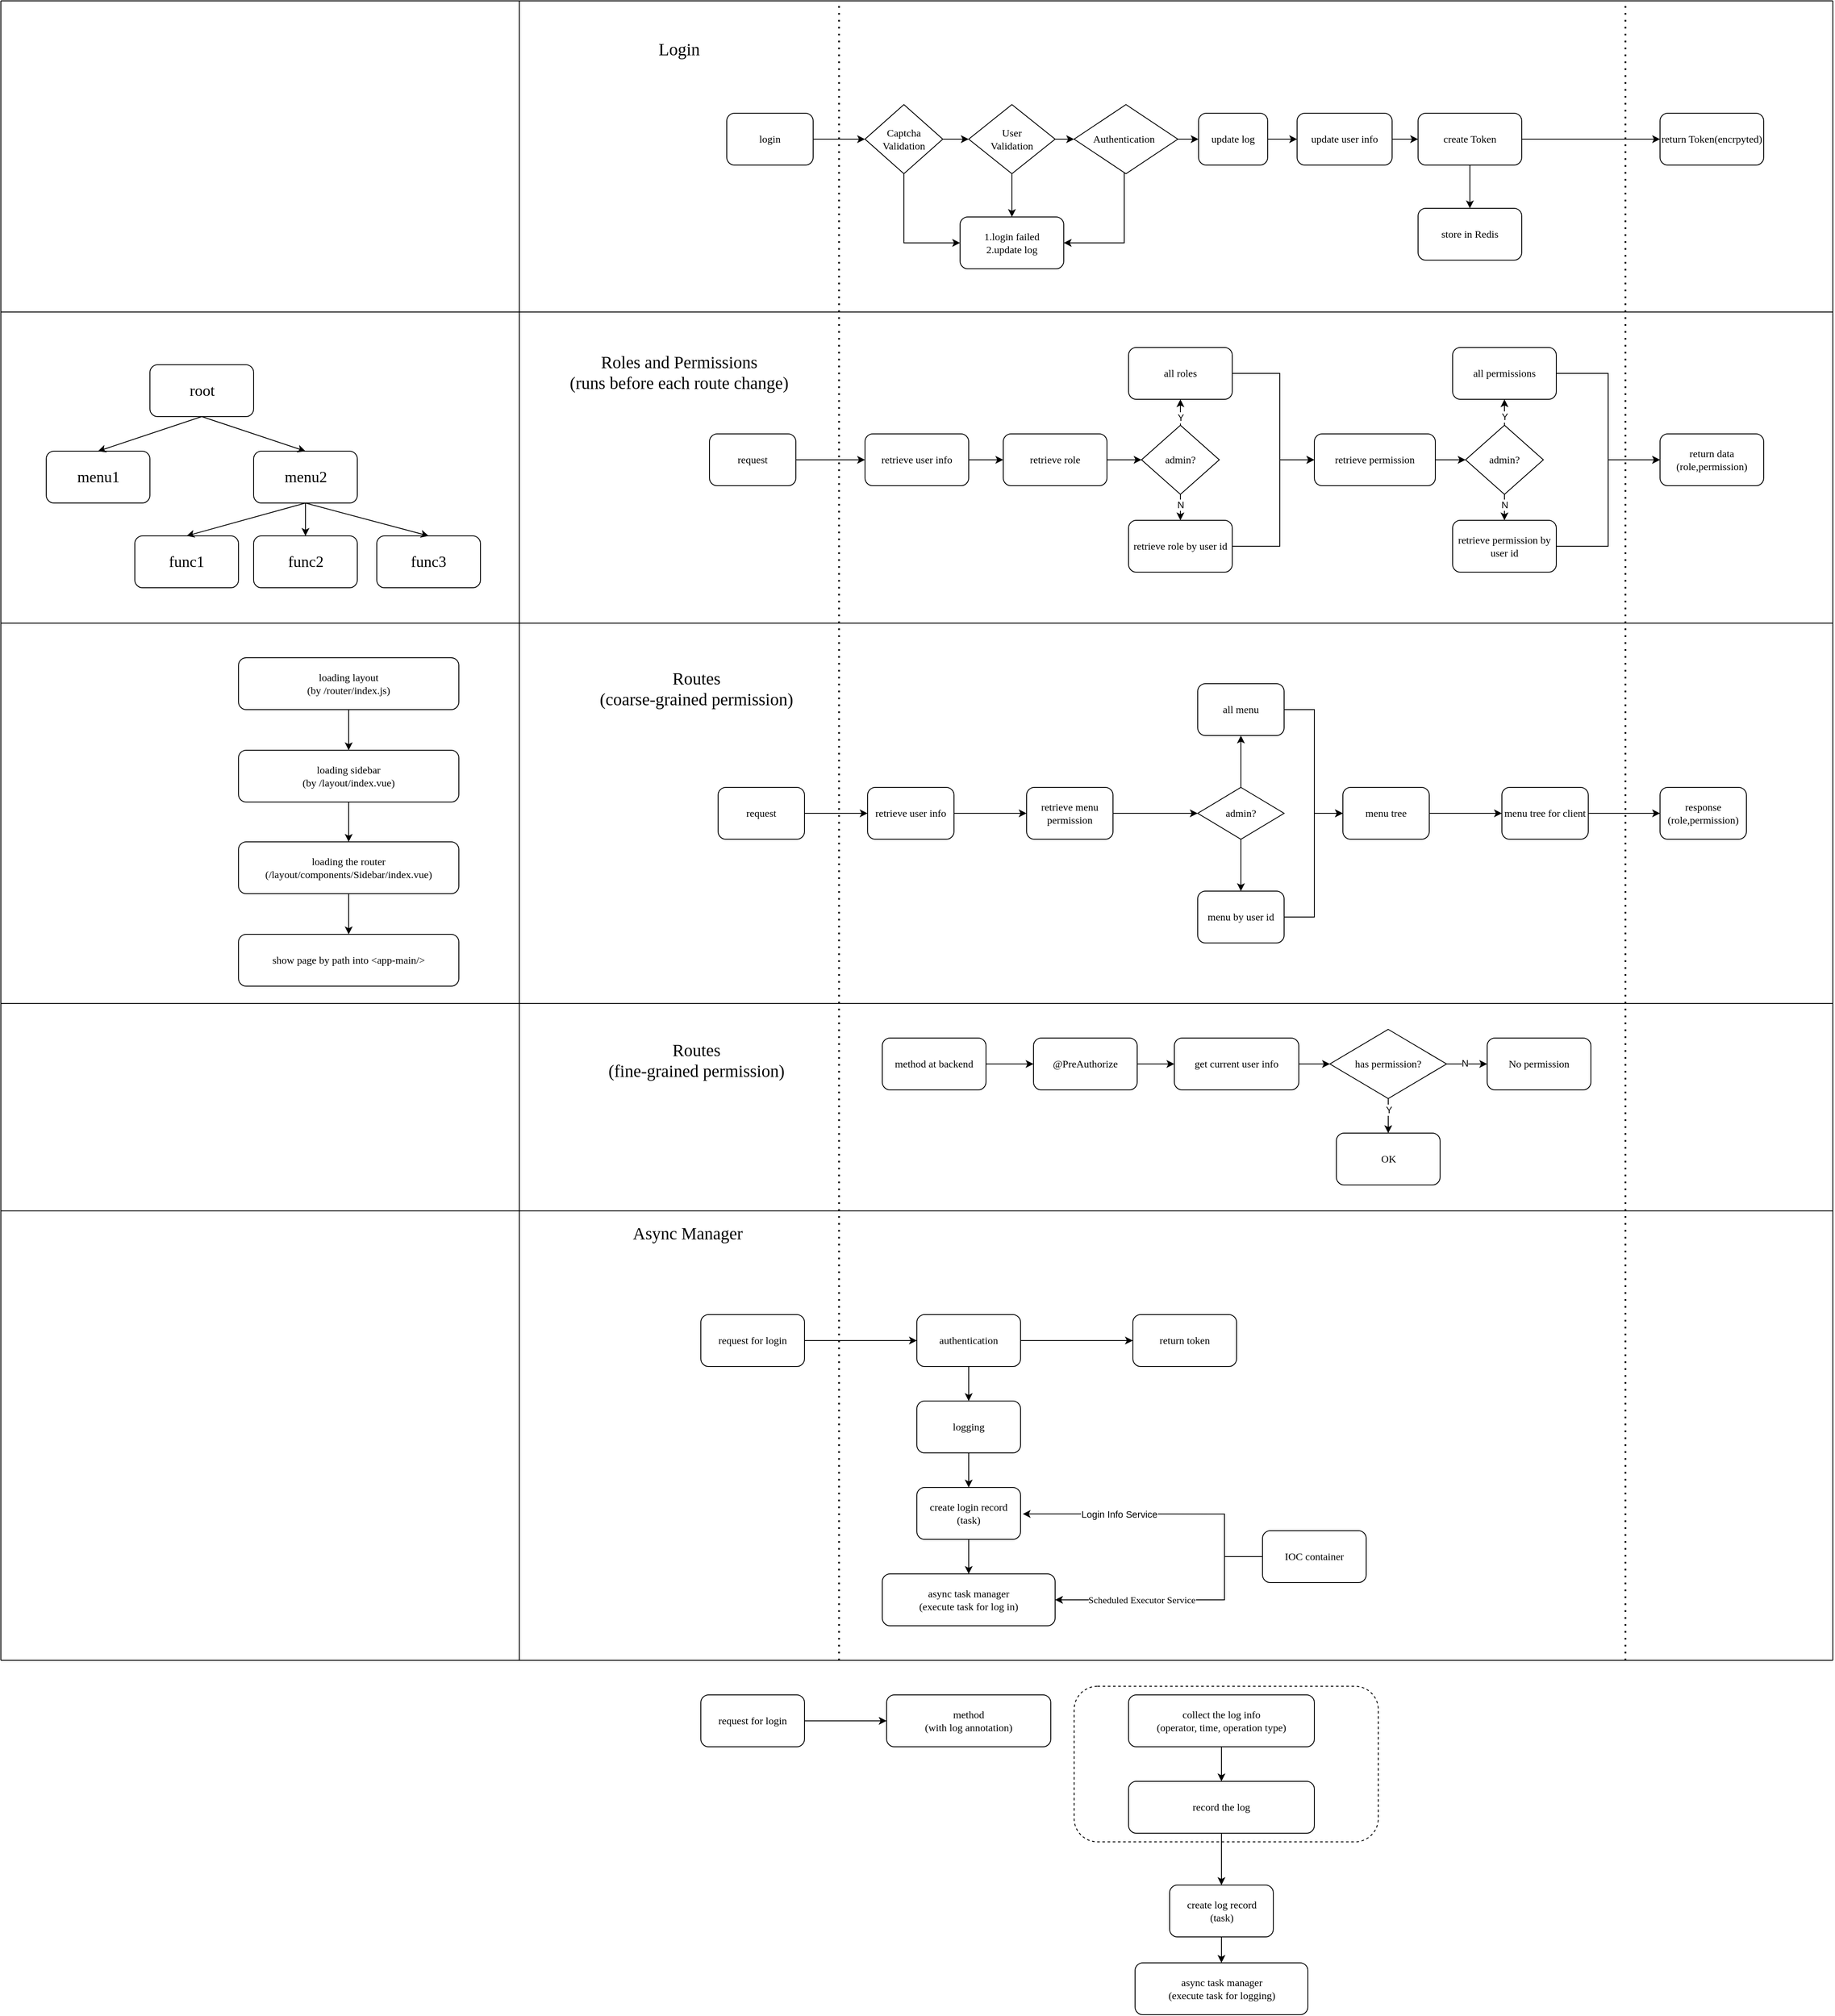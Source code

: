 <mxfile version="26.0.14" pages="2">
  <diagram name="Page-1" id="rQqcl2kig_iTycEZi-9l">
    <mxGraphModel dx="1707" dy="1674" grid="1" gridSize="10" guides="1" tooltips="1" connect="1" arrows="1" fold="1" page="1" pageScale="1" pageWidth="850" pageHeight="1100" math="0" shadow="0">
      <root>
        <mxCell id="0" />
        <mxCell id="1" parent="0" />
        <mxCell id="DggVMA5q8R0Y5NSdhmnD-26" value="" style="rounded=1;whiteSpace=wrap;html=1;fillColor=none;dashed=1;" vertex="1" parent="1">
          <mxGeometry x="642" y="1950" width="352" height="180" as="geometry" />
        </mxCell>
        <mxCell id="m5d_hZIyM7z54G5IkSNM-12" value="" style="edgeStyle=orthogonalEdgeStyle;rounded=0;orthogonalLoop=1;jettySize=auto;html=1;fontFamily=Verdana;fontSize=12;" parent="1" source="eg8aC_I5qG92ozN-rTJt-1" target="m5d_hZIyM7z54G5IkSNM-1" edge="1">
          <mxGeometry relative="1" as="geometry" />
        </mxCell>
        <mxCell id="eg8aC_I5qG92ozN-rTJt-1" value="&lt;font&gt;login&lt;/font&gt;" style="rounded=1;whiteSpace=wrap;html=1;fontFamily=Verdana;fontSize=12;" parent="1" vertex="1">
          <mxGeometry x="240" y="130" width="100" height="60" as="geometry" />
        </mxCell>
        <mxCell id="eg8aC_I5qG92ozN-rTJt-2" value="" style="endArrow=none;dashed=1;html=1;dashPattern=1 3;strokeWidth=2;rounded=0;fontFamily=Verdana;fontSize=12;" parent="1" edge="1">
          <mxGeometry width="50" height="50" relative="1" as="geometry">
            <mxPoint x="370" y="1920" as="sourcePoint" />
            <mxPoint x="370" as="targetPoint" />
          </mxGeometry>
        </mxCell>
        <mxCell id="m5d_hZIyM7z54G5IkSNM-14" style="edgeStyle=orthogonalEdgeStyle;rounded=0;orthogonalLoop=1;jettySize=auto;html=1;entryX=0;entryY=0.5;entryDx=0;entryDy=0;" parent="1" source="m5d_hZIyM7z54G5IkSNM-1" target="m5d_hZIyM7z54G5IkSNM-4" edge="1">
          <mxGeometry relative="1" as="geometry">
            <Array as="points">
              <mxPoint x="445" y="280" />
            </Array>
          </mxGeometry>
        </mxCell>
        <mxCell id="m5d_hZIyM7z54G5IkSNM-16" value="" style="edgeStyle=orthogonalEdgeStyle;rounded=0;orthogonalLoop=1;jettySize=auto;html=1;" parent="1" source="m5d_hZIyM7z54G5IkSNM-1" target="m5d_hZIyM7z54G5IkSNM-2" edge="1">
          <mxGeometry relative="1" as="geometry" />
        </mxCell>
        <mxCell id="m5d_hZIyM7z54G5IkSNM-1" value="&lt;font&gt;Captcha&lt;br&gt;Validation&lt;/font&gt;" style="rhombus;whiteSpace=wrap;html=1;fontFamily=Verdana;fontSize=12;" parent="1" vertex="1">
          <mxGeometry x="400" y="120" width="90" height="80" as="geometry" />
        </mxCell>
        <mxCell id="m5d_hZIyM7z54G5IkSNM-13" value="" style="edgeStyle=orthogonalEdgeStyle;rounded=0;orthogonalLoop=1;jettySize=auto;html=1;" parent="1" source="m5d_hZIyM7z54G5IkSNM-2" target="m5d_hZIyM7z54G5IkSNM-4" edge="1">
          <mxGeometry relative="1" as="geometry" />
        </mxCell>
        <mxCell id="m5d_hZIyM7z54G5IkSNM-17" value="" style="edgeStyle=orthogonalEdgeStyle;rounded=0;orthogonalLoop=1;jettySize=auto;html=1;" parent="1" source="m5d_hZIyM7z54G5IkSNM-2" target="m5d_hZIyM7z54G5IkSNM-3" edge="1">
          <mxGeometry relative="1" as="geometry" />
        </mxCell>
        <mxCell id="m5d_hZIyM7z54G5IkSNM-2" value="User&lt;div&gt;Validation&lt;/div&gt;" style="rhombus;whiteSpace=wrap;html=1;fontFamily=Verdana;fontSize=12;" parent="1" vertex="1">
          <mxGeometry x="520" y="120" width="100" height="80" as="geometry" />
        </mxCell>
        <mxCell id="m5d_hZIyM7z54G5IkSNM-15" style="edgeStyle=orthogonalEdgeStyle;rounded=0;orthogonalLoop=1;jettySize=auto;html=1;entryX=1;entryY=0.5;entryDx=0;entryDy=0;" parent="1" source="m5d_hZIyM7z54G5IkSNM-3" target="m5d_hZIyM7z54G5IkSNM-4" edge="1">
          <mxGeometry relative="1" as="geometry">
            <Array as="points">
              <mxPoint x="700" y="280" />
            </Array>
          </mxGeometry>
        </mxCell>
        <mxCell id="m5d_hZIyM7z54G5IkSNM-18" value="" style="edgeStyle=orthogonalEdgeStyle;rounded=0;orthogonalLoop=1;jettySize=auto;html=1;" parent="1" source="m5d_hZIyM7z54G5IkSNM-3" target="m5d_hZIyM7z54G5IkSNM-6" edge="1">
          <mxGeometry relative="1" as="geometry" />
        </mxCell>
        <mxCell id="m5d_hZIyM7z54G5IkSNM-3" value="&lt;div style=&quot;text-align: center;&quot;&gt;&lt;span style=&quot;background-color: transparent; color: light-dark(rgb(0, 0, 0), rgb(255, 255, 255));&quot;&gt;Authentication&lt;/span&gt;&lt;span style=&quot;background-color: transparent; color: light-dark(rgb(0, 0, 0), rgb(255, 255, 255)); white-space: pre;&quot;&gt;&#x9;&lt;/span&gt;&lt;/div&gt;" style="rhombus;whiteSpace=wrap;html=1;fontFamily=Verdana;fontSize=12;align=right;" parent="1" vertex="1">
          <mxGeometry x="642" y="120" width="120" height="80" as="geometry" />
        </mxCell>
        <mxCell id="m5d_hZIyM7z54G5IkSNM-4" value="1.login failed&lt;div&gt;2.update log&lt;/div&gt;" style="rounded=1;whiteSpace=wrap;html=1;fontFamily=Verdana;align=center;fontSize=12;" parent="1" vertex="1">
          <mxGeometry x="510" y="250" width="120" height="60" as="geometry" />
        </mxCell>
        <mxCell id="m5d_hZIyM7z54G5IkSNM-19" value="" style="edgeStyle=orthogonalEdgeStyle;rounded=0;orthogonalLoop=1;jettySize=auto;html=1;" parent="1" source="m5d_hZIyM7z54G5IkSNM-6" target="m5d_hZIyM7z54G5IkSNM-7" edge="1">
          <mxGeometry relative="1" as="geometry" />
        </mxCell>
        <mxCell id="m5d_hZIyM7z54G5IkSNM-6" value="update log" style="rounded=1;whiteSpace=wrap;html=1;fontFamily=Verdana;fontSize=12;" parent="1" vertex="1">
          <mxGeometry x="786" y="130" width="80" height="60" as="geometry" />
        </mxCell>
        <mxCell id="m5d_hZIyM7z54G5IkSNM-20" value="" style="edgeStyle=orthogonalEdgeStyle;rounded=0;orthogonalLoop=1;jettySize=auto;html=1;" parent="1" source="m5d_hZIyM7z54G5IkSNM-7" target="m5d_hZIyM7z54G5IkSNM-8" edge="1">
          <mxGeometry relative="1" as="geometry" />
        </mxCell>
        <mxCell id="m5d_hZIyM7z54G5IkSNM-7" value="update user info" style="rounded=1;whiteSpace=wrap;html=1;fontFamily=Verdana;fontSize=12;" parent="1" vertex="1">
          <mxGeometry x="900" y="130" width="110" height="60" as="geometry" />
        </mxCell>
        <mxCell id="m5d_hZIyM7z54G5IkSNM-21" value="" style="edgeStyle=orthogonalEdgeStyle;rounded=0;orthogonalLoop=1;jettySize=auto;html=1;" parent="1" source="m5d_hZIyM7z54G5IkSNM-8" target="m5d_hZIyM7z54G5IkSNM-9" edge="1">
          <mxGeometry relative="1" as="geometry" />
        </mxCell>
        <mxCell id="m5d_hZIyM7z54G5IkSNM-22" value="" style="edgeStyle=orthogonalEdgeStyle;rounded=0;orthogonalLoop=1;jettySize=auto;html=1;" parent="1" source="m5d_hZIyM7z54G5IkSNM-8" target="m5d_hZIyM7z54G5IkSNM-10" edge="1">
          <mxGeometry relative="1" as="geometry" />
        </mxCell>
        <mxCell id="m5d_hZIyM7z54G5IkSNM-8" value="create Token" style="rounded=1;whiteSpace=wrap;html=1;fontFamily=Verdana;fontSize=12;" parent="1" vertex="1">
          <mxGeometry x="1040" y="130" width="120" height="60" as="geometry" />
        </mxCell>
        <mxCell id="m5d_hZIyM7z54G5IkSNM-9" value="store in Redis" style="rounded=1;whiteSpace=wrap;html=1;fontFamily=Verdana;fontSize=12;" parent="1" vertex="1">
          <mxGeometry x="1040" y="240" width="120" height="60" as="geometry" />
        </mxCell>
        <mxCell id="m5d_hZIyM7z54G5IkSNM-10" value="return Token(encrpyted)" style="rounded=1;whiteSpace=wrap;html=1;fontFamily=Verdana;fontSize=12;" parent="1" vertex="1">
          <mxGeometry x="1320" y="130" width="120" height="60" as="geometry" />
        </mxCell>
        <mxCell id="m5d_hZIyM7z54G5IkSNM-11" value="" style="endArrow=none;dashed=1;html=1;dashPattern=1 3;strokeWidth=2;rounded=0;fontFamily=Verdana;fontSize=12;" parent="1" edge="1">
          <mxGeometry width="50" height="50" relative="1" as="geometry">
            <mxPoint x="1280" y="1920" as="sourcePoint" />
            <mxPoint x="1280" as="targetPoint" />
          </mxGeometry>
        </mxCell>
        <mxCell id="m5d_hZIyM7z54G5IkSNM-23" value="&lt;font style=&quot;font-size: 20px;&quot; face=&quot;Verdana&quot;&gt;Login&lt;/font&gt;" style="text;html=1;align=center;verticalAlign=middle;whiteSpace=wrap;rounded=0;" parent="1" vertex="1">
          <mxGeometry x="120" y="40" width="130" height="30" as="geometry" />
        </mxCell>
        <mxCell id="m5d_hZIyM7z54G5IkSNM-24" value="&lt;font style=&quot;&quot; face=&quot;Verdana&quot;&gt;&lt;span style=&quot;font-size: 20px;&quot;&gt;&lt;br&gt;&lt;/span&gt;&lt;/font&gt;&lt;span style=&quot;font-family: Verdana; font-size: 20px;&quot;&gt;Roles and Permissions&lt;/span&gt;&lt;font style=&quot;&quot; face=&quot;Verdana&quot;&gt;&lt;span style=&quot;font-size: 20px;&quot;&gt;&lt;br&gt;(&lt;/span&gt;&lt;/font&gt;&lt;span style=&quot;font-family: Verdana; font-size: 20px;&quot;&gt;runs before each route change)&lt;/span&gt;&lt;font face=&quot;Verdana&quot;&gt;&lt;br&gt;&lt;/font&gt;" style="text;html=1;align=center;verticalAlign=middle;whiteSpace=wrap;rounded=0;" parent="1" vertex="1">
          <mxGeometry x="-10" y="382" width="390" height="69" as="geometry" />
        </mxCell>
        <mxCell id="m5d_hZIyM7z54G5IkSNM-27" value="" style="edgeStyle=orthogonalEdgeStyle;rounded=0;orthogonalLoop=1;jettySize=auto;html=1;" parent="1" source="m5d_hZIyM7z54G5IkSNM-25" target="m5d_hZIyM7z54G5IkSNM-26" edge="1">
          <mxGeometry relative="1" as="geometry" />
        </mxCell>
        <mxCell id="m5d_hZIyM7z54G5IkSNM-25" value="request" style="rounded=1;whiteSpace=wrap;html=1;fontFamily=Verdana;fontSize=12;" parent="1" vertex="1">
          <mxGeometry x="220" y="501" width="100" height="60" as="geometry" />
        </mxCell>
        <mxCell id="m5d_hZIyM7z54G5IkSNM-29" value="" style="edgeStyle=orthogonalEdgeStyle;rounded=0;orthogonalLoop=1;jettySize=auto;html=1;" parent="1" source="m5d_hZIyM7z54G5IkSNM-26" target="m5d_hZIyM7z54G5IkSNM-28" edge="1">
          <mxGeometry relative="1" as="geometry" />
        </mxCell>
        <mxCell id="m5d_hZIyM7z54G5IkSNM-26" value="retrieve user info" style="rounded=1;whiteSpace=wrap;html=1;fontFamily=Verdana;fontSize=12;" parent="1" vertex="1">
          <mxGeometry x="400" y="501" width="120" height="60" as="geometry" />
        </mxCell>
        <mxCell id="m5d_hZIyM7z54G5IkSNM-35" value="" style="edgeStyle=orthogonalEdgeStyle;rounded=0;orthogonalLoop=1;jettySize=auto;html=1;" parent="1" source="m5d_hZIyM7z54G5IkSNM-28" target="m5d_hZIyM7z54G5IkSNM-30" edge="1">
          <mxGeometry relative="1" as="geometry" />
        </mxCell>
        <mxCell id="m5d_hZIyM7z54G5IkSNM-28" value="retrieve role" style="rounded=1;whiteSpace=wrap;html=1;fontFamily=Verdana;fontSize=12;" parent="1" vertex="1">
          <mxGeometry x="560" y="501" width="120" height="60" as="geometry" />
        </mxCell>
        <mxCell id="m5d_hZIyM7z54G5IkSNM-33" value="" style="edgeStyle=orthogonalEdgeStyle;rounded=0;orthogonalLoop=1;jettySize=auto;html=1;" parent="1" source="m5d_hZIyM7z54G5IkSNM-30" target="m5d_hZIyM7z54G5IkSNM-31" edge="1">
          <mxGeometry relative="1" as="geometry" />
        </mxCell>
        <mxCell id="m5d_hZIyM7z54G5IkSNM-42" value="N" style="edgeLabel;html=1;align=center;verticalAlign=middle;resizable=0;points=[];" parent="m5d_hZIyM7z54G5IkSNM-33" vertex="1" connectable="0">
          <mxGeometry x="0.129" y="-1" relative="1" as="geometry">
            <mxPoint x="-1" as="offset" />
          </mxGeometry>
        </mxCell>
        <mxCell id="m5d_hZIyM7z54G5IkSNM-36" value="" style="edgeStyle=orthogonalEdgeStyle;rounded=0;orthogonalLoop=1;jettySize=auto;html=1;" parent="1" source="m5d_hZIyM7z54G5IkSNM-30" target="m5d_hZIyM7z54G5IkSNM-34" edge="1">
          <mxGeometry relative="1" as="geometry" />
        </mxCell>
        <mxCell id="m5d_hZIyM7z54G5IkSNM-41" value="Y" style="edgeLabel;html=1;align=center;verticalAlign=middle;resizable=0;points=[];" parent="m5d_hZIyM7z54G5IkSNM-36" vertex="1" connectable="0">
          <mxGeometry x="-0.64" y="-1" relative="1" as="geometry">
            <mxPoint x="-1" as="offset" />
          </mxGeometry>
        </mxCell>
        <mxCell id="m5d_hZIyM7z54G5IkSNM-30" value="admin?" style="rhombus;whiteSpace=wrap;html=1;fontFamily=Verdana;fontSize=12;" parent="1" vertex="1">
          <mxGeometry x="720" y="491" width="90" height="80" as="geometry" />
        </mxCell>
        <mxCell id="m5d_hZIyM7z54G5IkSNM-38" style="edgeStyle=orthogonalEdgeStyle;rounded=0;orthogonalLoop=1;jettySize=auto;html=1;entryX=0;entryY=0.5;entryDx=0;entryDy=0;" parent="1" source="m5d_hZIyM7z54G5IkSNM-31" target="m5d_hZIyM7z54G5IkSNM-37" edge="1">
          <mxGeometry relative="1" as="geometry">
            <Array as="points">
              <mxPoint x="880" y="631" />
              <mxPoint x="880" y="531" />
            </Array>
          </mxGeometry>
        </mxCell>
        <mxCell id="m5d_hZIyM7z54G5IkSNM-31" value="retrieve role by user id" style="rounded=1;whiteSpace=wrap;html=1;fontFamily=Verdana;fontSize=12;" parent="1" vertex="1">
          <mxGeometry x="705" y="601" width="120" height="60" as="geometry" />
        </mxCell>
        <mxCell id="m5d_hZIyM7z54G5IkSNM-39" style="edgeStyle=orthogonalEdgeStyle;rounded=0;orthogonalLoop=1;jettySize=auto;html=1;entryX=0;entryY=0.5;entryDx=0;entryDy=0;" parent="1" source="m5d_hZIyM7z54G5IkSNM-34" target="m5d_hZIyM7z54G5IkSNM-37" edge="1">
          <mxGeometry relative="1" as="geometry">
            <mxPoint x="890" y="531" as="targetPoint" />
            <Array as="points">
              <mxPoint x="880" y="431" />
              <mxPoint x="880" y="531" />
            </Array>
          </mxGeometry>
        </mxCell>
        <mxCell id="m5d_hZIyM7z54G5IkSNM-34" value="all roles" style="rounded=1;whiteSpace=wrap;html=1;fontFamily=Verdana;fontSize=12;" parent="1" vertex="1">
          <mxGeometry x="705" y="401" width="120" height="60" as="geometry" />
        </mxCell>
        <mxCell id="m5d_hZIyM7z54G5IkSNM-46" value="" style="edgeStyle=orthogonalEdgeStyle;rounded=0;orthogonalLoop=1;jettySize=auto;html=1;" parent="1" source="m5d_hZIyM7z54G5IkSNM-37" target="m5d_hZIyM7z54G5IkSNM-43" edge="1">
          <mxGeometry relative="1" as="geometry" />
        </mxCell>
        <mxCell id="m5d_hZIyM7z54G5IkSNM-37" value="retrieve permission" style="rounded=1;whiteSpace=wrap;html=1;fontFamily=Verdana;fontSize=12;" parent="1" vertex="1">
          <mxGeometry x="920" y="501" width="140" height="60" as="geometry" />
        </mxCell>
        <mxCell id="m5d_hZIyM7z54G5IkSNM-47" value="" style="edgeStyle=orthogonalEdgeStyle;rounded=0;orthogonalLoop=1;jettySize=auto;html=1;" parent="1" source="m5d_hZIyM7z54G5IkSNM-43" target="m5d_hZIyM7z54G5IkSNM-44" edge="1">
          <mxGeometry relative="1" as="geometry" />
        </mxCell>
        <mxCell id="m5d_hZIyM7z54G5IkSNM-54" value="Y" style="edgeLabel;html=1;align=center;verticalAlign=middle;resizable=0;points=[];" parent="m5d_hZIyM7z54G5IkSNM-47" vertex="1" connectable="0">
          <mxGeometry x="-0.349" relative="1" as="geometry">
            <mxPoint y="6" as="offset" />
          </mxGeometry>
        </mxCell>
        <mxCell id="m5d_hZIyM7z54G5IkSNM-48" value="" style="edgeStyle=orthogonalEdgeStyle;rounded=0;orthogonalLoop=1;jettySize=auto;html=1;" parent="1" source="m5d_hZIyM7z54G5IkSNM-43" target="m5d_hZIyM7z54G5IkSNM-45" edge="1">
          <mxGeometry relative="1" as="geometry">
            <Array as="points">
              <mxPoint x="1140" y="580" />
              <mxPoint x="1140" y="580" />
            </Array>
          </mxGeometry>
        </mxCell>
        <mxCell id="m5d_hZIyM7z54G5IkSNM-55" value="N" style="edgeLabel;html=1;align=center;verticalAlign=middle;resizable=0;points=[];" parent="m5d_hZIyM7z54G5IkSNM-48" vertex="1" connectable="0">
          <mxGeometry x="-0.22" y="1" relative="1" as="geometry">
            <mxPoint x="-1" as="offset" />
          </mxGeometry>
        </mxCell>
        <mxCell id="m5d_hZIyM7z54G5IkSNM-43" value="admin?" style="rhombus;whiteSpace=wrap;html=1;fontFamily=Verdana;fontSize=12;" parent="1" vertex="1">
          <mxGeometry x="1095" y="491" width="90" height="80" as="geometry" />
        </mxCell>
        <mxCell id="m5d_hZIyM7z54G5IkSNM-51" style="edgeStyle=orthogonalEdgeStyle;rounded=0;orthogonalLoop=1;jettySize=auto;html=1;entryX=0;entryY=0.5;entryDx=0;entryDy=0;" parent="1" source="m5d_hZIyM7z54G5IkSNM-44" target="m5d_hZIyM7z54G5IkSNM-49" edge="1">
          <mxGeometry relative="1" as="geometry" />
        </mxCell>
        <mxCell id="m5d_hZIyM7z54G5IkSNM-44" value="all permissions" style="rounded=1;whiteSpace=wrap;html=1;fontFamily=Verdana;fontSize=12;" parent="1" vertex="1">
          <mxGeometry x="1080" y="401" width="120" height="60" as="geometry" />
        </mxCell>
        <mxCell id="m5d_hZIyM7z54G5IkSNM-52" style="edgeStyle=orthogonalEdgeStyle;rounded=0;orthogonalLoop=1;jettySize=auto;html=1;entryX=0;entryY=0.5;entryDx=0;entryDy=0;" parent="1" source="m5d_hZIyM7z54G5IkSNM-45" target="m5d_hZIyM7z54G5IkSNM-49" edge="1">
          <mxGeometry relative="1" as="geometry" />
        </mxCell>
        <mxCell id="m5d_hZIyM7z54G5IkSNM-45" value="retrieve permission by user id" style="rounded=1;whiteSpace=wrap;html=1;fontFamily=Verdana;fontSize=12;" parent="1" vertex="1">
          <mxGeometry x="1080" y="601" width="120" height="60" as="geometry" />
        </mxCell>
        <mxCell id="m5d_hZIyM7z54G5IkSNM-49" value="return data&lt;br&gt;(role,permission)" style="rounded=1;whiteSpace=wrap;html=1;fontFamily=Verdana;fontSize=12;" parent="1" vertex="1">
          <mxGeometry x="1320" y="501" width="120" height="60" as="geometry" />
        </mxCell>
        <mxCell id="m5d_hZIyM7z54G5IkSNM-56" value="&lt;font face=&quot;Verdana&quot;&gt;&lt;span style=&quot;font-size: 20px;&quot;&gt;Routes&lt;br&gt;(coarse-grained permission)&lt;/span&gt;&lt;/font&gt;" style="text;html=1;align=center;verticalAlign=middle;whiteSpace=wrap;rounded=0;" parent="1" vertex="1">
          <mxGeometry x="10" y="760" width="390" height="69" as="geometry" />
        </mxCell>
        <mxCell id="m5d_hZIyM7z54G5IkSNM-57" value="root" style="rounded=1;whiteSpace=wrap;html=1;fontSize=18;fontFamily=Verdana;" parent="1" vertex="1">
          <mxGeometry x="-427.5" y="421" width="120" height="60" as="geometry" />
        </mxCell>
        <mxCell id="m5d_hZIyM7z54G5IkSNM-58" value="menu1" style="rounded=1;whiteSpace=wrap;html=1;fontSize=18;fontFamily=Verdana;" parent="1" vertex="1">
          <mxGeometry x="-547.5" y="521" width="120" height="60" as="geometry" />
        </mxCell>
        <mxCell id="m5d_hZIyM7z54G5IkSNM-59" value="menu2" style="rounded=1;whiteSpace=wrap;html=1;fontSize=18;fontFamily=Verdana;" parent="1" vertex="1">
          <mxGeometry x="-307.5" y="521" width="120" height="60" as="geometry" />
        </mxCell>
        <mxCell id="CBuKBtikBDBGnHLjB644-8" value="" style="edgeStyle=orthogonalEdgeStyle;rounded=0;orthogonalLoop=1;jettySize=auto;html=1;" parent="1" source="CBuKBtikBDBGnHLjB644-1" target="CBuKBtikBDBGnHLjB644-2" edge="1">
          <mxGeometry relative="1" as="geometry" />
        </mxCell>
        <mxCell id="CBuKBtikBDBGnHLjB644-1" value="loading layout&lt;br&gt;(by /router/index.js)" style="rounded=1;whiteSpace=wrap;html=1;fontFamily=Verdana;fontSize=12;" parent="1" vertex="1">
          <mxGeometry x="-325" y="760" width="255" height="60" as="geometry" />
        </mxCell>
        <mxCell id="CBuKBtikBDBGnHLjB644-9" value="" style="edgeStyle=orthogonalEdgeStyle;rounded=0;orthogonalLoop=1;jettySize=auto;html=1;" parent="1" source="CBuKBtikBDBGnHLjB644-2" target="CBuKBtikBDBGnHLjB644-3" edge="1">
          <mxGeometry relative="1" as="geometry" />
        </mxCell>
        <mxCell id="CBuKBtikBDBGnHLjB644-2" value="loading sidebar&lt;br&gt;(by /layout/index.vue)" style="rounded=1;whiteSpace=wrap;html=1;fontFamily=Verdana;fontSize=12;" parent="1" vertex="1">
          <mxGeometry x="-325" y="867" width="255" height="60" as="geometry" />
        </mxCell>
        <mxCell id="CBuKBtikBDBGnHLjB644-10" value="" style="edgeStyle=orthogonalEdgeStyle;rounded=0;orthogonalLoop=1;jettySize=auto;html=1;" parent="1" source="CBuKBtikBDBGnHLjB644-3" target="CBuKBtikBDBGnHLjB644-4" edge="1">
          <mxGeometry relative="1" as="geometry" />
        </mxCell>
        <mxCell id="CBuKBtikBDBGnHLjB644-3" value="loading the router&lt;br&gt;(/layout/components/Sidebar/index.vue)" style="rounded=1;whiteSpace=wrap;html=1;fontFamily=Verdana;fontSize=12;" parent="1" vertex="1">
          <mxGeometry x="-325" y="973" width="255" height="60" as="geometry" />
        </mxCell>
        <mxCell id="CBuKBtikBDBGnHLjB644-4" value="show page by path into &amp;lt;app-main/&amp;gt;" style="rounded=1;whiteSpace=wrap;html=1;fontFamily=Verdana;fontSize=12;" parent="1" vertex="1">
          <mxGeometry x="-325" y="1080" width="255" height="60" as="geometry" />
        </mxCell>
        <mxCell id="CBuKBtikBDBGnHLjB644-14" value="" style="edgeStyle=orthogonalEdgeStyle;rounded=0;orthogonalLoop=1;jettySize=auto;html=1;" parent="1" source="CBuKBtikBDBGnHLjB644-11" target="CBuKBtikBDBGnHLjB644-12" edge="1">
          <mxGeometry relative="1" as="geometry" />
        </mxCell>
        <mxCell id="CBuKBtikBDBGnHLjB644-11" value="request" style="rounded=1;whiteSpace=wrap;html=1;fontFamily=Verdana;fontSize=12;" parent="1" vertex="1">
          <mxGeometry x="230" y="910" width="100" height="60" as="geometry" />
        </mxCell>
        <mxCell id="CBuKBtikBDBGnHLjB644-15" value="" style="edgeStyle=orthogonalEdgeStyle;rounded=0;orthogonalLoop=1;jettySize=auto;html=1;" parent="1" source="CBuKBtikBDBGnHLjB644-12" target="CBuKBtikBDBGnHLjB644-13" edge="1">
          <mxGeometry relative="1" as="geometry" />
        </mxCell>
        <mxCell id="CBuKBtikBDBGnHLjB644-12" value="retrieve user info" style="rounded=1;whiteSpace=wrap;html=1;fontFamily=Verdana;fontSize=12;" parent="1" vertex="1">
          <mxGeometry x="403" y="910" width="100" height="60" as="geometry" />
        </mxCell>
        <mxCell id="CBuKBtikBDBGnHLjB644-17" value="" style="edgeStyle=orthogonalEdgeStyle;rounded=0;orthogonalLoop=1;jettySize=auto;html=1;" parent="1" source="CBuKBtikBDBGnHLjB644-13" target="CBuKBtikBDBGnHLjB644-16" edge="1">
          <mxGeometry relative="1" as="geometry" />
        </mxCell>
        <mxCell id="CBuKBtikBDBGnHLjB644-13" value="retrieve menu permission" style="rounded=1;whiteSpace=wrap;html=1;fontFamily=Verdana;fontSize=12;" parent="1" vertex="1">
          <mxGeometry x="587" y="910" width="100" height="60" as="geometry" />
        </mxCell>
        <mxCell id="CBuKBtikBDBGnHLjB644-20" value="" style="edgeStyle=orthogonalEdgeStyle;rounded=0;orthogonalLoop=1;jettySize=auto;html=1;" parent="1" source="CBuKBtikBDBGnHLjB644-16" target="CBuKBtikBDBGnHLjB644-19" edge="1">
          <mxGeometry relative="1" as="geometry" />
        </mxCell>
        <mxCell id="CBuKBtikBDBGnHLjB644-21" value="" style="edgeStyle=orthogonalEdgeStyle;rounded=0;orthogonalLoop=1;jettySize=auto;html=1;" parent="1" source="CBuKBtikBDBGnHLjB644-16" target="CBuKBtikBDBGnHLjB644-18" edge="1">
          <mxGeometry relative="1" as="geometry" />
        </mxCell>
        <mxCell id="CBuKBtikBDBGnHLjB644-16" value="admin?" style="rhombus;whiteSpace=wrap;html=1;fontFamily=Verdana;fontSize=12;" parent="1" vertex="1">
          <mxGeometry x="785" y="910" width="100" height="60" as="geometry" />
        </mxCell>
        <mxCell id="CBuKBtikBDBGnHLjB644-23" style="edgeStyle=orthogonalEdgeStyle;rounded=0;orthogonalLoop=1;jettySize=auto;html=1;entryX=0;entryY=0.5;entryDx=0;entryDy=0;" parent="1" source="CBuKBtikBDBGnHLjB644-18" target="CBuKBtikBDBGnHLjB644-22" edge="1">
          <mxGeometry relative="1" as="geometry">
            <Array as="points">
              <mxPoint x="920" y="820" />
              <mxPoint x="920" y="940" />
            </Array>
          </mxGeometry>
        </mxCell>
        <mxCell id="CBuKBtikBDBGnHLjB644-18" value="all menu" style="rounded=1;whiteSpace=wrap;html=1;fontFamily=Verdana;fontSize=12;" parent="1" vertex="1">
          <mxGeometry x="785" y="790" width="100" height="60" as="geometry" />
        </mxCell>
        <mxCell id="CBuKBtikBDBGnHLjB644-24" style="edgeStyle=orthogonalEdgeStyle;rounded=0;orthogonalLoop=1;jettySize=auto;html=1;entryX=0;entryY=0.5;entryDx=0;entryDy=0;" parent="1" source="CBuKBtikBDBGnHLjB644-19" target="CBuKBtikBDBGnHLjB644-22" edge="1">
          <mxGeometry relative="1" as="geometry">
            <Array as="points">
              <mxPoint x="920" y="1060" />
              <mxPoint x="920" y="940" />
            </Array>
          </mxGeometry>
        </mxCell>
        <mxCell id="CBuKBtikBDBGnHLjB644-19" value="menu by user id" style="rounded=1;whiteSpace=wrap;html=1;fontFamily=Verdana;fontSize=12;" parent="1" vertex="1">
          <mxGeometry x="785" y="1030" width="100" height="60" as="geometry" />
        </mxCell>
        <mxCell id="CBuKBtikBDBGnHLjB644-26" value="" style="edgeStyle=orthogonalEdgeStyle;rounded=0;orthogonalLoop=1;jettySize=auto;html=1;" parent="1" source="CBuKBtikBDBGnHLjB644-22" target="CBuKBtikBDBGnHLjB644-25" edge="1">
          <mxGeometry relative="1" as="geometry" />
        </mxCell>
        <mxCell id="CBuKBtikBDBGnHLjB644-22" value="menu tree" style="rounded=1;whiteSpace=wrap;html=1;fontFamily=Verdana;fontSize=12;" parent="1" vertex="1">
          <mxGeometry x="953" y="910" width="100" height="60" as="geometry" />
        </mxCell>
        <mxCell id="CBuKBtikBDBGnHLjB644-28" value="" style="edgeStyle=orthogonalEdgeStyle;rounded=0;orthogonalLoop=1;jettySize=auto;html=1;" parent="1" source="CBuKBtikBDBGnHLjB644-25" target="CBuKBtikBDBGnHLjB644-27" edge="1">
          <mxGeometry relative="1" as="geometry" />
        </mxCell>
        <mxCell id="CBuKBtikBDBGnHLjB644-25" value="menu tree for client" style="rounded=1;whiteSpace=wrap;html=1;fontFamily=Verdana;fontSize=12;" parent="1" vertex="1">
          <mxGeometry x="1137" y="910" width="100" height="60" as="geometry" />
        </mxCell>
        <mxCell id="CBuKBtikBDBGnHLjB644-27" value="response&lt;br&gt;(role,permission)" style="rounded=1;whiteSpace=wrap;html=1;fontFamily=Verdana;fontSize=12;" parent="1" vertex="1">
          <mxGeometry x="1320" y="910" width="100" height="60" as="geometry" />
        </mxCell>
        <mxCell id="CBuKBtikBDBGnHLjB644-29" value="&lt;font face=&quot;Verdana&quot;&gt;&lt;span style=&quot;font-size: 20px;&quot;&gt;Routes&lt;br&gt;(fine-grained permission)&lt;/span&gt;&lt;/font&gt;" style="text;html=1;align=center;verticalAlign=middle;whiteSpace=wrap;rounded=0;" parent="1" vertex="1">
          <mxGeometry x="10" y="1190" width="390" height="69" as="geometry" />
        </mxCell>
        <mxCell id="CBuKBtikBDBGnHLjB644-32" value="" style="edgeStyle=orthogonalEdgeStyle;rounded=0;orthogonalLoop=1;jettySize=auto;html=1;" parent="1" source="CBuKBtikBDBGnHLjB644-30" target="CBuKBtikBDBGnHLjB644-31" edge="1">
          <mxGeometry relative="1" as="geometry" />
        </mxCell>
        <mxCell id="CBuKBtikBDBGnHLjB644-30" value="method at backend" style="rounded=1;whiteSpace=wrap;html=1;fontFamily=Verdana;fontSize=12;" parent="1" vertex="1">
          <mxGeometry x="420" y="1200" width="120" height="60" as="geometry" />
        </mxCell>
        <mxCell id="CBuKBtikBDBGnHLjB644-35" value="" style="edgeStyle=orthogonalEdgeStyle;rounded=0;orthogonalLoop=1;jettySize=auto;html=1;" parent="1" source="CBuKBtikBDBGnHLjB644-31" target="CBuKBtikBDBGnHLjB644-33" edge="1">
          <mxGeometry relative="1" as="geometry" />
        </mxCell>
        <mxCell id="CBuKBtikBDBGnHLjB644-31" value="@PreAuthorize" style="rounded=1;whiteSpace=wrap;html=1;fontFamily=Verdana;fontSize=12;" parent="1" vertex="1">
          <mxGeometry x="595" y="1200" width="120" height="60" as="geometry" />
        </mxCell>
        <mxCell id="CBuKBtikBDBGnHLjB644-36" value="" style="edgeStyle=orthogonalEdgeStyle;rounded=0;orthogonalLoop=1;jettySize=auto;html=1;" parent="1" source="CBuKBtikBDBGnHLjB644-33" target="CBuKBtikBDBGnHLjB644-34" edge="1">
          <mxGeometry relative="1" as="geometry" />
        </mxCell>
        <mxCell id="CBuKBtikBDBGnHLjB644-33" value="get current user info" style="rounded=1;whiteSpace=wrap;html=1;fontFamily=Verdana;fontSize=12;" parent="1" vertex="1">
          <mxGeometry x="758" y="1200" width="144" height="60" as="geometry" />
        </mxCell>
        <mxCell id="CBuKBtikBDBGnHLjB644-38" value="" style="edgeStyle=orthogonalEdgeStyle;rounded=0;orthogonalLoop=1;jettySize=auto;html=1;" parent="1" source="CBuKBtikBDBGnHLjB644-34" target="CBuKBtikBDBGnHLjB644-37" edge="1">
          <mxGeometry relative="1" as="geometry" />
        </mxCell>
        <mxCell id="CBuKBtikBDBGnHLjB644-42" value="Y" style="edgeLabel;html=1;align=center;verticalAlign=middle;resizable=0;points=[];" parent="CBuKBtikBDBGnHLjB644-38" vertex="1" connectable="0">
          <mxGeometry x="-0.38" relative="1" as="geometry">
            <mxPoint as="offset" />
          </mxGeometry>
        </mxCell>
        <mxCell id="CBuKBtikBDBGnHLjB644-40" value="" style="edgeStyle=orthogonalEdgeStyle;rounded=0;orthogonalLoop=1;jettySize=auto;html=1;" parent="1" source="CBuKBtikBDBGnHLjB644-34" target="CBuKBtikBDBGnHLjB644-39" edge="1">
          <mxGeometry relative="1" as="geometry" />
        </mxCell>
        <mxCell id="CBuKBtikBDBGnHLjB644-41" value="N" style="edgeLabel;html=1;align=center;verticalAlign=middle;resizable=0;points=[];" parent="CBuKBtikBDBGnHLjB644-40" vertex="1" connectable="0">
          <mxGeometry x="-0.12" y="1" relative="1" as="geometry">
            <mxPoint as="offset" />
          </mxGeometry>
        </mxCell>
        <mxCell id="CBuKBtikBDBGnHLjB644-34" value="has permission?" style="rhombus;whiteSpace=wrap;html=1;fontFamily=Verdana;fontSize=12;" parent="1" vertex="1">
          <mxGeometry x="938" y="1190" width="135" height="80" as="geometry" />
        </mxCell>
        <mxCell id="CBuKBtikBDBGnHLjB644-37" value="OK" style="rounded=1;whiteSpace=wrap;html=1;fontFamily=Verdana;fontSize=12;" parent="1" vertex="1">
          <mxGeometry x="945.5" y="1310" width="120" height="60" as="geometry" />
        </mxCell>
        <mxCell id="CBuKBtikBDBGnHLjB644-39" value="No permission" style="rounded=1;whiteSpace=wrap;html=1;fontFamily=Verdana;fontSize=12;" parent="1" vertex="1">
          <mxGeometry x="1120" y="1200" width="120" height="60" as="geometry" />
        </mxCell>
        <mxCell id="lqz-1NNCMDTlAzUpcf73-6" style="edgeStyle=orthogonalEdgeStyle;rounded=0;orthogonalLoop=1;jettySize=auto;html=1;entryX=0;entryY=0.5;entryDx=0;entryDy=0;" parent="1" source="lqz-1NNCMDTlAzUpcf73-1" target="lqz-1NNCMDTlAzUpcf73-2" edge="1">
          <mxGeometry relative="1" as="geometry" />
        </mxCell>
        <mxCell id="lqz-1NNCMDTlAzUpcf73-1" value="request for login" style="rounded=1;whiteSpace=wrap;html=1;fontFamily=Verdana;fontSize=12;" parent="1" vertex="1">
          <mxGeometry x="210" y="1520" width="120" height="60" as="geometry" />
        </mxCell>
        <mxCell id="lqz-1NNCMDTlAzUpcf73-7" value="" style="edgeStyle=orthogonalEdgeStyle;rounded=0;orthogonalLoop=1;jettySize=auto;html=1;" parent="1" source="lqz-1NNCMDTlAzUpcf73-2" target="lqz-1NNCMDTlAzUpcf73-4" edge="1">
          <mxGeometry relative="1" as="geometry" />
        </mxCell>
        <mxCell id="lqz-1NNCMDTlAzUpcf73-16" style="edgeStyle=orthogonalEdgeStyle;rounded=0;orthogonalLoop=1;jettySize=auto;html=1;entryX=0;entryY=0.5;entryDx=0;entryDy=0;" parent="1" source="lqz-1NNCMDTlAzUpcf73-2" target="lqz-1NNCMDTlAzUpcf73-3" edge="1">
          <mxGeometry relative="1" as="geometry" />
        </mxCell>
        <mxCell id="lqz-1NNCMDTlAzUpcf73-2" value="authentication" style="rounded=1;whiteSpace=wrap;html=1;fontFamily=Verdana;fontSize=12;flipV=1;" parent="1" vertex="1">
          <mxGeometry x="460" y="1520" width="120" height="60" as="geometry" />
        </mxCell>
        <mxCell id="lqz-1NNCMDTlAzUpcf73-3" value="return token" style="rounded=1;whiteSpace=wrap;html=1;fontFamily=Verdana;fontSize=12;" parent="1" vertex="1">
          <mxGeometry x="710" y="1520" width="120" height="60" as="geometry" />
        </mxCell>
        <mxCell id="lqz-1NNCMDTlAzUpcf73-8" style="edgeStyle=orthogonalEdgeStyle;rounded=0;orthogonalLoop=1;jettySize=auto;html=1;entryX=0.5;entryY=0;entryDx=0;entryDy=0;" parent="1" source="lqz-1NNCMDTlAzUpcf73-4" target="lqz-1NNCMDTlAzUpcf73-5" edge="1">
          <mxGeometry relative="1" as="geometry">
            <Array as="points" />
            <mxPoint x="530" y="1830" as="targetPoint" />
          </mxGeometry>
        </mxCell>
        <mxCell id="lqz-1NNCMDTlAzUpcf73-4" value="logging" style="rounded=1;whiteSpace=wrap;html=1;fontFamily=Verdana;fontSize=12;flipV=1;" parent="1" vertex="1">
          <mxGeometry x="460" y="1620" width="120" height="60" as="geometry" />
        </mxCell>
        <mxCell id="b4560PDvRkyTxvqMkidR-8" value="" style="edgeStyle=orthogonalEdgeStyle;rounded=0;orthogonalLoop=1;jettySize=auto;html=1;" parent="1" source="lqz-1NNCMDTlAzUpcf73-5" edge="1">
          <mxGeometry relative="1" as="geometry">
            <mxPoint x="520" y="1820" as="targetPoint" />
          </mxGeometry>
        </mxCell>
        <mxCell id="lqz-1NNCMDTlAzUpcf73-5" value="create login record&lt;br&gt;(task)" style="rounded=1;whiteSpace=wrap;html=1;fontFamily=Verdana;fontSize=12;flipV=1;" parent="1" vertex="1">
          <mxGeometry x="460" y="1720" width="120" height="60" as="geometry" />
        </mxCell>
        <mxCell id="b4560PDvRkyTxvqMkidR-14" style="edgeStyle=orthogonalEdgeStyle;rounded=0;orthogonalLoop=1;jettySize=auto;html=1;entryX=1;entryY=0.5;entryDx=0;entryDy=0;" parent="1" target="b4560PDvRkyTxvqMkidR-7" edge="1">
          <mxGeometry relative="1" as="geometry">
            <mxPoint x="856" y="1800" as="sourcePoint" />
            <mxPoint x="626" y="1850" as="targetPoint" />
            <Array as="points">
              <mxPoint x="816" y="1800" />
              <mxPoint x="816" y="1850" />
            </Array>
          </mxGeometry>
        </mxCell>
        <mxCell id="b4560PDvRkyTxvqMkidR-15" value="Scheduled Executor Service" style="edgeLabel;html=1;align=center;verticalAlign=middle;resizable=0;points=[];fontFamily=Verdana;fontSize=11;" parent="b4560PDvRkyTxvqMkidR-14" vertex="1" connectable="0">
          <mxGeometry x="0.473" y="1" relative="1" as="geometry">
            <mxPoint x="24" y="-1" as="offset" />
          </mxGeometry>
        </mxCell>
        <mxCell id="DggVMA5q8R0Y5NSdhmnD-1" style="edgeStyle=orthogonalEdgeStyle;rounded=0;orthogonalLoop=1;jettySize=auto;html=1;entryX=1.021;entryY=0.489;entryDx=0;entryDy=0;entryPerimeter=0;" edge="1" parent="1" target="lqz-1NNCMDTlAzUpcf73-5">
          <mxGeometry relative="1" as="geometry">
            <mxPoint x="916" y="1800" as="sourcePoint" />
            <mxPoint x="586" y="1750" as="targetPoint" />
            <Array as="points">
              <mxPoint x="816" y="1800" />
              <mxPoint x="816" y="1751" />
            </Array>
          </mxGeometry>
        </mxCell>
        <mxCell id="DggVMA5q8R0Y5NSdhmnD-2" value="Login Info Service" style="edgeLabel;html=1;align=center;verticalAlign=middle;resizable=0;points=[];" vertex="1" connectable="0" parent="DggVMA5q8R0Y5NSdhmnD-1">
          <mxGeometry x="0.418" relative="1" as="geometry">
            <mxPoint as="offset" />
          </mxGeometry>
        </mxCell>
        <mxCell id="lqz-1NNCMDTlAzUpcf73-11" value="IOC container" style="rounded=1;whiteSpace=wrap;html=1;fontFamily=Verdana;fontSize=12;" parent="1" vertex="1">
          <mxGeometry x="860" y="1770" width="120" height="60" as="geometry" />
        </mxCell>
        <mxCell id="b4560PDvRkyTxvqMkidR-9" value="" style="edgeStyle=orthogonalEdgeStyle;rounded=0;orthogonalLoop=1;jettySize=auto;html=1;" parent="1" target="b4560PDvRkyTxvqMkidR-7" edge="1">
          <mxGeometry relative="1" as="geometry">
            <mxPoint x="520" y="1880" as="sourcePoint" />
          </mxGeometry>
        </mxCell>
        <mxCell id="b4560PDvRkyTxvqMkidR-7" value="async task manager&lt;br&gt;(execute task for log in)" style="rounded=1;whiteSpace=wrap;html=1;fontFamily=Verdana;fontSize=12;flipV=1;" parent="1" vertex="1">
          <mxGeometry x="420" y="1820" width="200" height="60" as="geometry" />
        </mxCell>
        <mxCell id="DggVMA5q8R0Y5NSdhmnD-3" value="func1" style="rounded=1;whiteSpace=wrap;html=1;fontSize=18;fontFamily=Verdana;" vertex="1" parent="1">
          <mxGeometry x="-445" y="619" width="120" height="60" as="geometry" />
        </mxCell>
        <mxCell id="DggVMA5q8R0Y5NSdhmnD-4" value="func2" style="rounded=1;whiteSpace=wrap;html=1;fontSize=18;fontFamily=Verdana;" vertex="1" parent="1">
          <mxGeometry x="-307.5" y="619" width="120" height="60" as="geometry" />
        </mxCell>
        <mxCell id="DggVMA5q8R0Y5NSdhmnD-5" value="func3" style="rounded=1;whiteSpace=wrap;html=1;fontSize=18;fontFamily=Verdana;" vertex="1" parent="1">
          <mxGeometry x="-165" y="619" width="120" height="60" as="geometry" />
        </mxCell>
        <mxCell id="DggVMA5q8R0Y5NSdhmnD-6" value="" style="endArrow=classic;html=1;rounded=0;exitX=0.5;exitY=1;exitDx=0;exitDy=0;entryX=0.5;entryY=0;entryDx=0;entryDy=0;" edge="1" parent="1" source="m5d_hZIyM7z54G5IkSNM-57" target="m5d_hZIyM7z54G5IkSNM-58">
          <mxGeometry width="50" height="50" relative="1" as="geometry">
            <mxPoint x="-245" y="599" as="sourcePoint" />
            <mxPoint x="-195" y="549" as="targetPoint" />
          </mxGeometry>
        </mxCell>
        <mxCell id="DggVMA5q8R0Y5NSdhmnD-7" value="" style="endArrow=classic;html=1;rounded=0;entryX=0.5;entryY=0;entryDx=0;entryDy=0;exitX=0.5;exitY=1;exitDx=0;exitDy=0;" edge="1" parent="1" source="m5d_hZIyM7z54G5IkSNM-57" target="m5d_hZIyM7z54G5IkSNM-59">
          <mxGeometry width="50" height="50" relative="1" as="geometry">
            <mxPoint x="-365" y="479" as="sourcePoint" />
            <mxPoint x="-477" y="531" as="targetPoint" />
          </mxGeometry>
        </mxCell>
        <mxCell id="DggVMA5q8R0Y5NSdhmnD-8" value="" style="endArrow=classic;html=1;rounded=0;exitX=0.5;exitY=1;exitDx=0;exitDy=0;entryX=0.5;entryY=0;entryDx=0;entryDy=0;" edge="1" parent="1" source="m5d_hZIyM7z54G5IkSNM-59" target="DggVMA5q8R0Y5NSdhmnD-3">
          <mxGeometry width="50" height="50" relative="1" as="geometry">
            <mxPoint x="-365" y="549" as="sourcePoint" />
            <mxPoint x="-315" y="499" as="targetPoint" />
          </mxGeometry>
        </mxCell>
        <mxCell id="DggVMA5q8R0Y5NSdhmnD-9" value="" style="endArrow=classic;html=1;rounded=0;entryX=0.5;entryY=0;entryDx=0;entryDy=0;exitX=0.5;exitY=1;exitDx=0;exitDy=0;" edge="1" parent="1" source="m5d_hZIyM7z54G5IkSNM-59" target="DggVMA5q8R0Y5NSdhmnD-4">
          <mxGeometry width="50" height="50" relative="1" as="geometry">
            <mxPoint x="-255" y="579" as="sourcePoint" />
            <mxPoint x="-315" y="499" as="targetPoint" />
          </mxGeometry>
        </mxCell>
        <mxCell id="DggVMA5q8R0Y5NSdhmnD-10" value="" style="endArrow=classic;html=1;rounded=0;entryX=0.5;entryY=0;entryDx=0;entryDy=0;exitX=0.5;exitY=1;exitDx=0;exitDy=0;" edge="1" parent="1" source="m5d_hZIyM7z54G5IkSNM-59" target="DggVMA5q8R0Y5NSdhmnD-5">
          <mxGeometry width="50" height="50" relative="1" as="geometry">
            <mxPoint x="-237" y="591" as="sourcePoint" />
            <mxPoint x="-237" y="629" as="targetPoint" />
          </mxGeometry>
        </mxCell>
        <mxCell id="DggVMA5q8R0Y5NSdhmnD-11" value="&lt;font face=&quot;Verdana&quot;&gt;&lt;span style=&quot;font-size: 20px;&quot;&gt;Async Manager&lt;br&gt;&lt;/span&gt;&lt;/font&gt;" style="text;html=1;align=center;verticalAlign=middle;whiteSpace=wrap;rounded=0;" vertex="1" parent="1">
          <mxGeometry y="1390" width="390" height="69" as="geometry" />
        </mxCell>
        <mxCell id="DggVMA5q8R0Y5NSdhmnD-12" value="" style="endArrow=none;html=1;rounded=0;" edge="1" parent="1">
          <mxGeometry width="50" height="50" relative="1" as="geometry">
            <mxPoint x="-600" as="sourcePoint" />
            <mxPoint x="1520" as="targetPoint" />
          </mxGeometry>
        </mxCell>
        <mxCell id="DggVMA5q8R0Y5NSdhmnD-13" value="" style="endArrow=none;html=1;rounded=0;" edge="1" parent="1">
          <mxGeometry width="50" height="50" relative="1" as="geometry">
            <mxPoint x="-600" y="720" as="sourcePoint" />
            <mxPoint x="1520" y="720" as="targetPoint" />
          </mxGeometry>
        </mxCell>
        <mxCell id="DggVMA5q8R0Y5NSdhmnD-14" value="" style="endArrow=none;html=1;rounded=0;" edge="1" parent="1">
          <mxGeometry width="50" height="50" relative="1" as="geometry">
            <mxPoint x="-600" y="1160" as="sourcePoint" />
            <mxPoint x="1520" y="1160" as="targetPoint" />
          </mxGeometry>
        </mxCell>
        <mxCell id="DggVMA5q8R0Y5NSdhmnD-15" value="" style="endArrow=none;html=1;rounded=0;" edge="1" parent="1">
          <mxGeometry width="50" height="50" relative="1" as="geometry">
            <mxPoint x="-600" y="1400" as="sourcePoint" />
            <mxPoint x="1520" y="1400" as="targetPoint" />
          </mxGeometry>
        </mxCell>
        <mxCell id="DggVMA5q8R0Y5NSdhmnD-16" value="" style="endArrow=none;html=1;rounded=0;" edge="1" parent="1">
          <mxGeometry width="50" height="50" relative="1" as="geometry">
            <mxPoint x="-600" y="1920" as="sourcePoint" />
            <mxPoint x="1520" y="1920" as="targetPoint" />
          </mxGeometry>
        </mxCell>
        <mxCell id="DggVMA5q8R0Y5NSdhmnD-17" value="" style="endArrow=none;html=1;rounded=0;" edge="1" parent="1">
          <mxGeometry width="50" height="50" relative="1" as="geometry">
            <mxPoint x="-600" y="360" as="sourcePoint" />
            <mxPoint x="1520" y="360" as="targetPoint" />
          </mxGeometry>
        </mxCell>
        <mxCell id="DggVMA5q8R0Y5NSdhmnD-18" value="" style="endArrow=none;html=1;rounded=0;" edge="1" parent="1">
          <mxGeometry width="50" height="50" relative="1" as="geometry">
            <mxPoint y="1920" as="sourcePoint" />
            <mxPoint as="targetPoint" />
          </mxGeometry>
        </mxCell>
        <mxCell id="DggVMA5q8R0Y5NSdhmnD-19" value="" style="endArrow=none;html=1;rounded=0;" edge="1" parent="1">
          <mxGeometry width="50" height="50" relative="1" as="geometry">
            <mxPoint x="-600" y="1920" as="sourcePoint" />
            <mxPoint x="-600" as="targetPoint" />
          </mxGeometry>
        </mxCell>
        <mxCell id="DggVMA5q8R0Y5NSdhmnD-20" value="" style="endArrow=none;html=1;rounded=0;" edge="1" parent="1">
          <mxGeometry width="50" height="50" relative="1" as="geometry">
            <mxPoint x="1520" y="1920" as="sourcePoint" />
            <mxPoint x="1520" as="targetPoint" />
          </mxGeometry>
        </mxCell>
        <mxCell id="DggVMA5q8R0Y5NSdhmnD-23" value="" style="edgeStyle=orthogonalEdgeStyle;rounded=0;orthogonalLoop=1;jettySize=auto;html=1;" edge="1" parent="1" source="DggVMA5q8R0Y5NSdhmnD-21" target="DggVMA5q8R0Y5NSdhmnD-22">
          <mxGeometry relative="1" as="geometry" />
        </mxCell>
        <mxCell id="DggVMA5q8R0Y5NSdhmnD-21" value="request for login" style="rounded=1;whiteSpace=wrap;html=1;fontFamily=Verdana;fontSize=12;" vertex="1" parent="1">
          <mxGeometry x="210" y="1960" width="120" height="60" as="geometry" />
        </mxCell>
        <mxCell id="DggVMA5q8R0Y5NSdhmnD-22" value="method&lt;br&gt;(with log annotation)" style="rounded=1;whiteSpace=wrap;html=1;fontFamily=Verdana;fontSize=12;flipV=1;" vertex="1" parent="1">
          <mxGeometry x="425" y="1960" width="190" height="60" as="geometry" />
        </mxCell>
        <mxCell id="DggVMA5q8R0Y5NSdhmnD-29" value="" style="edgeStyle=orthogonalEdgeStyle;rounded=0;orthogonalLoop=1;jettySize=auto;html=1;" edge="1" parent="1" source="DggVMA5q8R0Y5NSdhmnD-24" target="DggVMA5q8R0Y5NSdhmnD-25">
          <mxGeometry relative="1" as="geometry" />
        </mxCell>
        <mxCell id="DggVMA5q8R0Y5NSdhmnD-24" value="collect the log info&lt;br&gt;(operator, time, operation type)" style="rounded=1;whiteSpace=wrap;html=1;fontFamily=Verdana;fontSize=12;flipV=1;" vertex="1" parent="1">
          <mxGeometry x="705" y="1960" width="215" height="60" as="geometry" />
        </mxCell>
        <mxCell id="DggVMA5q8R0Y5NSdhmnD-30" value="" style="edgeStyle=orthogonalEdgeStyle;rounded=0;orthogonalLoop=1;jettySize=auto;html=1;" edge="1" parent="1" source="DggVMA5q8R0Y5NSdhmnD-25" target="DggVMA5q8R0Y5NSdhmnD-27">
          <mxGeometry relative="1" as="geometry" />
        </mxCell>
        <mxCell id="DggVMA5q8R0Y5NSdhmnD-25" value="record the log" style="rounded=1;whiteSpace=wrap;html=1;fontFamily=Verdana;fontSize=12;flipV=1;" vertex="1" parent="1">
          <mxGeometry x="705" y="2060" width="215" height="60" as="geometry" />
        </mxCell>
        <mxCell id="DggVMA5q8R0Y5NSdhmnD-31" value="" style="edgeStyle=orthogonalEdgeStyle;rounded=0;orthogonalLoop=1;jettySize=auto;html=1;" edge="1" parent="1" source="DggVMA5q8R0Y5NSdhmnD-27" target="DggVMA5q8R0Y5NSdhmnD-28">
          <mxGeometry relative="1" as="geometry" />
        </mxCell>
        <mxCell id="DggVMA5q8R0Y5NSdhmnD-27" value="create log record&lt;br&gt;(task)" style="rounded=1;whiteSpace=wrap;html=1;fontFamily=Verdana;fontSize=12;flipV=1;" vertex="1" parent="1">
          <mxGeometry x="752.5" y="2180" width="120" height="60" as="geometry" />
        </mxCell>
        <mxCell id="DggVMA5q8R0Y5NSdhmnD-28" value="async task manager&lt;br&gt;(execute task for logging)" style="rounded=1;whiteSpace=wrap;html=1;fontFamily=Verdana;fontSize=12;flipV=1;" vertex="1" parent="1">
          <mxGeometry x="712.5" y="2270" width="200" height="60" as="geometry" />
        </mxCell>
      </root>
    </mxGraphModel>
  </diagram>
  <diagram id="Ovwauy3euwUM4U79DxcT" name="ページ2">
    <mxGraphModel dx="1521" dy="-350" grid="1" gridSize="10" guides="1" tooltips="1" connect="1" arrows="1" fold="1" page="1" pageScale="1" pageWidth="827" pageHeight="1169" math="0" shadow="0">
      <root>
        <mxCell id="0" />
        <mxCell id="1" parent="0" />
        <mxCell id="_uVued_3mZeK2PaKx_49-1" value="" style="html=1;verticalLabelPosition=bottom;align=center;labelBackgroundColor=#ffffff;verticalAlign=top;strokeWidth=2;strokeColor=#0080F0;shadow=0;dashed=0;shape=mxgraph.ios7.icons.user;" vertex="1" parent="1">
          <mxGeometry x="160" y="1520" width="30" height="30" as="geometry" />
        </mxCell>
        <mxCell id="_uVued_3mZeK2PaKx_49-2" value="SysLoginService" style="swimlane;fontStyle=0;childLayout=stackLayout;horizontal=1;startSize=26;horizontalStack=0;resizeParent=1;resizeParentMax=0;resizeLast=0;collapsible=1;marginBottom=0;align=center;fontSize=14;" vertex="1" parent="1">
          <mxGeometry x="334" y="1470" width="160" height="116" as="geometry" />
        </mxCell>
        <mxCell id="_uVued_3mZeK2PaKx_49-3" value="Authentication" style="text;strokeColor=none;fillColor=none;spacingLeft=4;spacingRight=4;overflow=hidden;rotatable=0;points=[[0,0.5],[1,0.5]];portConstraint=eastwest;fontSize=12;whiteSpace=wrap;html=1;" vertex="1" parent="_uVued_3mZeK2PaKx_49-2">
          <mxGeometry y="26" width="160" height="30" as="geometry" />
        </mxCell>
        <mxCell id="_uVued_3mZeK2PaKx_49-4" value="Logging" style="text;strokeColor=none;fillColor=none;spacingLeft=4;spacingRight=4;overflow=hidden;rotatable=0;points=[[0,0.5],[1,0.5]];portConstraint=eastwest;fontSize=12;whiteSpace=wrap;html=1;" vertex="1" parent="_uVued_3mZeK2PaKx_49-2">
          <mxGeometry y="56" width="160" height="30" as="geometry" />
        </mxCell>
        <mxCell id="_uVued_3mZeK2PaKx_49-5" value="Send login confimation mail" style="text;strokeColor=none;fillColor=none;spacingLeft=4;spacingRight=4;overflow=hidden;rotatable=0;points=[[0,0.5],[1,0.5]];portConstraint=eastwest;fontSize=12;whiteSpace=wrap;html=1;" vertex="1" parent="_uVued_3mZeK2PaKx_49-2">
          <mxGeometry y="86" width="160" height="30" as="geometry" />
        </mxCell>
        <mxCell id="_uVued_3mZeK2PaKx_49-6" value="" style="image;aspect=fixed;perimeter=ellipsePerimeter;html=1;align=center;shadow=0;dashed=0;spacingTop=3;image=img/lib/active_directory/windows_server.svg;" vertex="1" parent="1">
          <mxGeometry x="590" y="1503.81" width="61" height="74.39" as="geometry" />
        </mxCell>
        <mxCell id="_uVued_3mZeK2PaKx_49-7" style="edgeStyle=orthogonalEdgeStyle;rounded=0;orthogonalLoop=1;jettySize=auto;html=1;entryX=0.016;entryY=0.273;entryDx=0;entryDy=0;entryPerimeter=0;" edge="1" parent="1" source="_uVued_3mZeK2PaKx_49-1" target="_uVued_3mZeK2PaKx_49-4">
          <mxGeometry relative="1" as="geometry" />
        </mxCell>
        <mxCell id="_uVued_3mZeK2PaKx_49-8" style="edgeStyle=orthogonalEdgeStyle;rounded=0;orthogonalLoop=1;jettySize=auto;html=1;" edge="1" parent="1" source="_uVued_3mZeK2PaKx_49-4" target="_uVued_3mZeK2PaKx_49-6">
          <mxGeometry relative="1" as="geometry" />
        </mxCell>
        <mxCell id="_uVued_3mZeK2PaKx_49-22" style="edgeStyle=orthogonalEdgeStyle;rounded=0;orthogonalLoop=1;jettySize=auto;html=1;" edge="1" parent="1" source="_uVued_3mZeK2PaKx_49-9">
          <mxGeometry relative="1" as="geometry">
            <mxPoint x="630" y="1740" as="targetPoint" />
          </mxGeometry>
        </mxCell>
        <mxCell id="_uVued_3mZeK2PaKx_49-9" value="AsyncManager" style="swimlane;fontStyle=0;childLayout=stackLayout;horizontal=1;startSize=26;horizontalStack=0;resizeParent=1;resizeParentMax=0;resizeLast=0;collapsible=1;marginBottom=0;align=center;fontSize=14;" vertex="1" parent="1">
          <mxGeometry x="334" y="1754" width="160" height="86" as="geometry" />
        </mxCell>
        <mxCell id="_uVued_3mZeK2PaKx_49-11" value="Logging" style="text;strokeColor=none;fillColor=none;spacingLeft=4;spacingRight=4;overflow=hidden;rotatable=0;points=[[0,0.5],[1,0.5]];portConstraint=eastwest;fontSize=12;whiteSpace=wrap;html=1;" vertex="1" parent="_uVued_3mZeK2PaKx_49-9">
          <mxGeometry y="26" width="160" height="30" as="geometry" />
        </mxCell>
        <mxCell id="_uVued_3mZeK2PaKx_49-12" value="Send login confimation mail" style="text;strokeColor=none;fillColor=none;spacingLeft=4;spacingRight=4;overflow=hidden;rotatable=0;points=[[0,0.5],[1,0.5]];portConstraint=eastwest;fontSize=12;whiteSpace=wrap;html=1;" vertex="1" parent="_uVued_3mZeK2PaKx_49-9">
          <mxGeometry y="56" width="160" height="30" as="geometry" />
        </mxCell>
        <mxCell id="_uVued_3mZeK2PaKx_49-20" value="" style="edgeStyle=orthogonalEdgeStyle;rounded=0;orthogonalLoop=1;jettySize=auto;html=1;" edge="1" parent="1" source="_uVued_3mZeK2PaKx_49-13" target="_uVued_3mZeK2PaKx_49-19">
          <mxGeometry relative="1" as="geometry" />
        </mxCell>
        <mxCell id="_uVued_3mZeK2PaKx_49-13" value="SysLoginService" style="swimlane;fontStyle=0;childLayout=stackLayout;horizontal=1;startSize=26;horizontalStack=0;resizeParent=1;resizeParentMax=0;resizeLast=0;collapsible=1;marginBottom=0;align=center;fontSize=14;" vertex="1" parent="1">
          <mxGeometry x="334" y="1670" width="160" height="56" as="geometry" />
        </mxCell>
        <mxCell id="_uVued_3mZeK2PaKx_49-14" value="Authentication" style="text;strokeColor=none;fillColor=none;spacingLeft=4;spacingRight=4;overflow=hidden;rotatable=0;points=[[0,0.5],[1,0.5]];portConstraint=eastwest;fontSize=12;whiteSpace=wrap;html=1;" vertex="1" parent="_uVued_3mZeK2PaKx_49-13">
          <mxGeometry y="26" width="160" height="30" as="geometry" />
        </mxCell>
        <mxCell id="_uVued_3mZeK2PaKx_49-17" value="" style="html=1;verticalLabelPosition=bottom;align=center;labelBackgroundColor=#ffffff;verticalAlign=top;strokeWidth=2;strokeColor=#0080F0;shadow=0;dashed=0;shape=mxgraph.ios7.icons.user;" vertex="1" parent="1">
          <mxGeometry x="160" y="1683" width="30" height="30" as="geometry" />
        </mxCell>
        <mxCell id="_uVued_3mZeK2PaKx_49-18" style="edgeStyle=orthogonalEdgeStyle;rounded=0;orthogonalLoop=1;jettySize=auto;html=1;entryX=0.011;entryY=0.073;entryDx=0;entryDy=0;entryPerimeter=0;" edge="1" parent="1" source="_uVued_3mZeK2PaKx_49-17" target="_uVued_3mZeK2PaKx_49-14">
          <mxGeometry relative="1" as="geometry" />
        </mxCell>
        <mxCell id="_uVued_3mZeK2PaKx_49-19" value="" style="image;aspect=fixed;perimeter=ellipsePerimeter;html=1;align=center;shadow=0;dashed=0;spacingTop=3;image=img/lib/active_directory/windows_server.svg;" vertex="1" parent="1">
          <mxGeometry x="590" y="1660.81" width="61" height="74.39" as="geometry" />
        </mxCell>
        <mxCell id="_uVued_3mZeK2PaKx_49-23" value="performance&lt;br&gt;issue speration" style="text;html=1;align=center;verticalAlign=middle;whiteSpace=wrap;rounded=0;" vertex="1" parent="1">
          <mxGeometry x="50" y="1370" width="195" height="40" as="geometry" />
        </mxCell>
      </root>
    </mxGraphModel>
  </diagram>
</mxfile>
